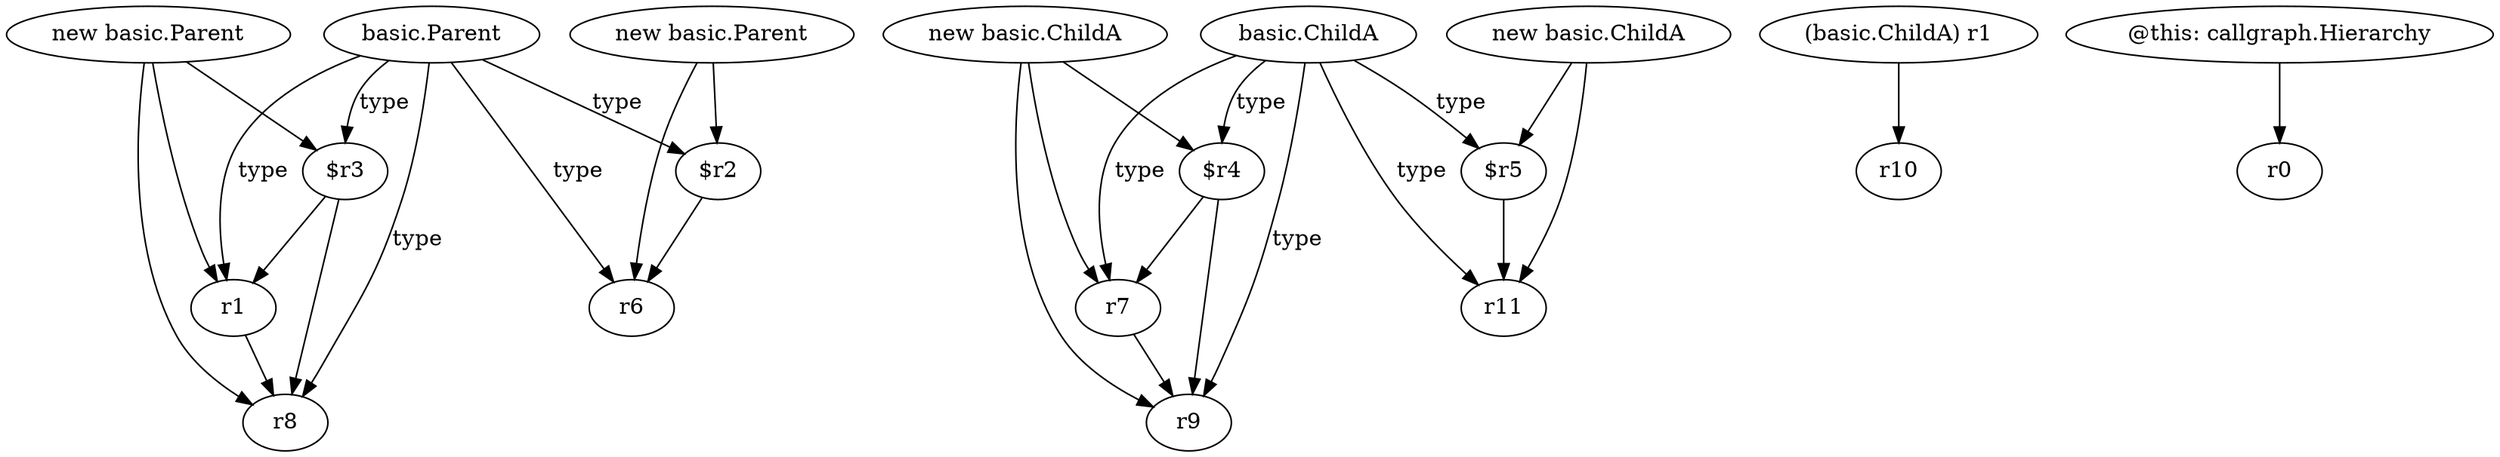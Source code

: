 digraph g {
0[label="new basic.Parent"]
1[label="$r3"]
0->1[label=""]
2[label="basic.ChildA"]
3[label="$r4"]
2->3[label="type"]
4[label="r1"]
1->4[label=""]
5[label="new basic.ChildA"]
5->3[label=""]
6[label="r7"]
7[label="r9"]
6->7[label=""]
3->7[label=""]
8[label="r8"]
4->8[label=""]
9[label="new basic.ChildA"]
10[label="r11"]
9->10[label=""]
5->6[label=""]
2->10[label="type"]
2->6[label="type"]
11[label="new basic.Parent"]
12[label="$r2"]
11->12[label=""]
0->4[label=""]
2->7[label="type"]
13[label="(basic.ChildA) r1"]
14[label="r10"]
13->14[label=""]
15[label="r6"]
11->15[label=""]
1->8[label=""]
0->8[label=""]
16[label="$r5"]
16->10[label=""]
17[label="basic.Parent"]
17->4[label="type"]
17->12[label="type"]
18[label="@this: callgraph.Hierarchy"]
19[label="r0"]
18->19[label=""]
3->6[label=""]
17->8[label="type"]
9->16[label=""]
2->16[label="type"]
12->15[label=""]
17->1[label="type"]
5->7[label=""]
17->15[label="type"]
}